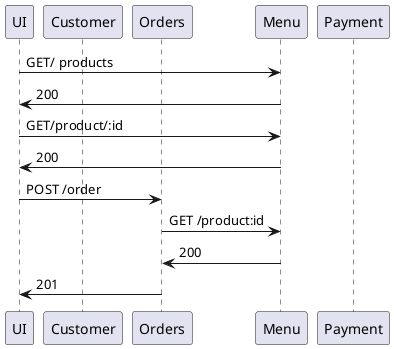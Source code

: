 @startuml

participant UI
participant Customer 
participant Orders 
participant Menu 
participant Payment 

UI -> Menu : GET/ products 
Menu -> UI : 200
UI -> Menu : GET/product/:id 
Menu -> UI : 200
UI -> Orders : POST /order
Orders -> Menu : GET /product:id
Menu -> Orders : 200
Orders -> UI :201



@enduml